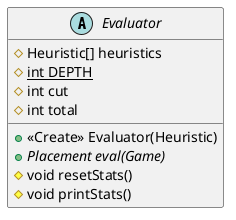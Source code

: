 @startuml
abstract class Evaluator {
# Heuristic[] heuristics
# {static} int DEPTH
# int cut
# int total
+ <<Create>> Evaluator(Heuristic)
+ {abstract}Placement eval(Game)
# void resetStats()
# void printStats()
}
@enduml